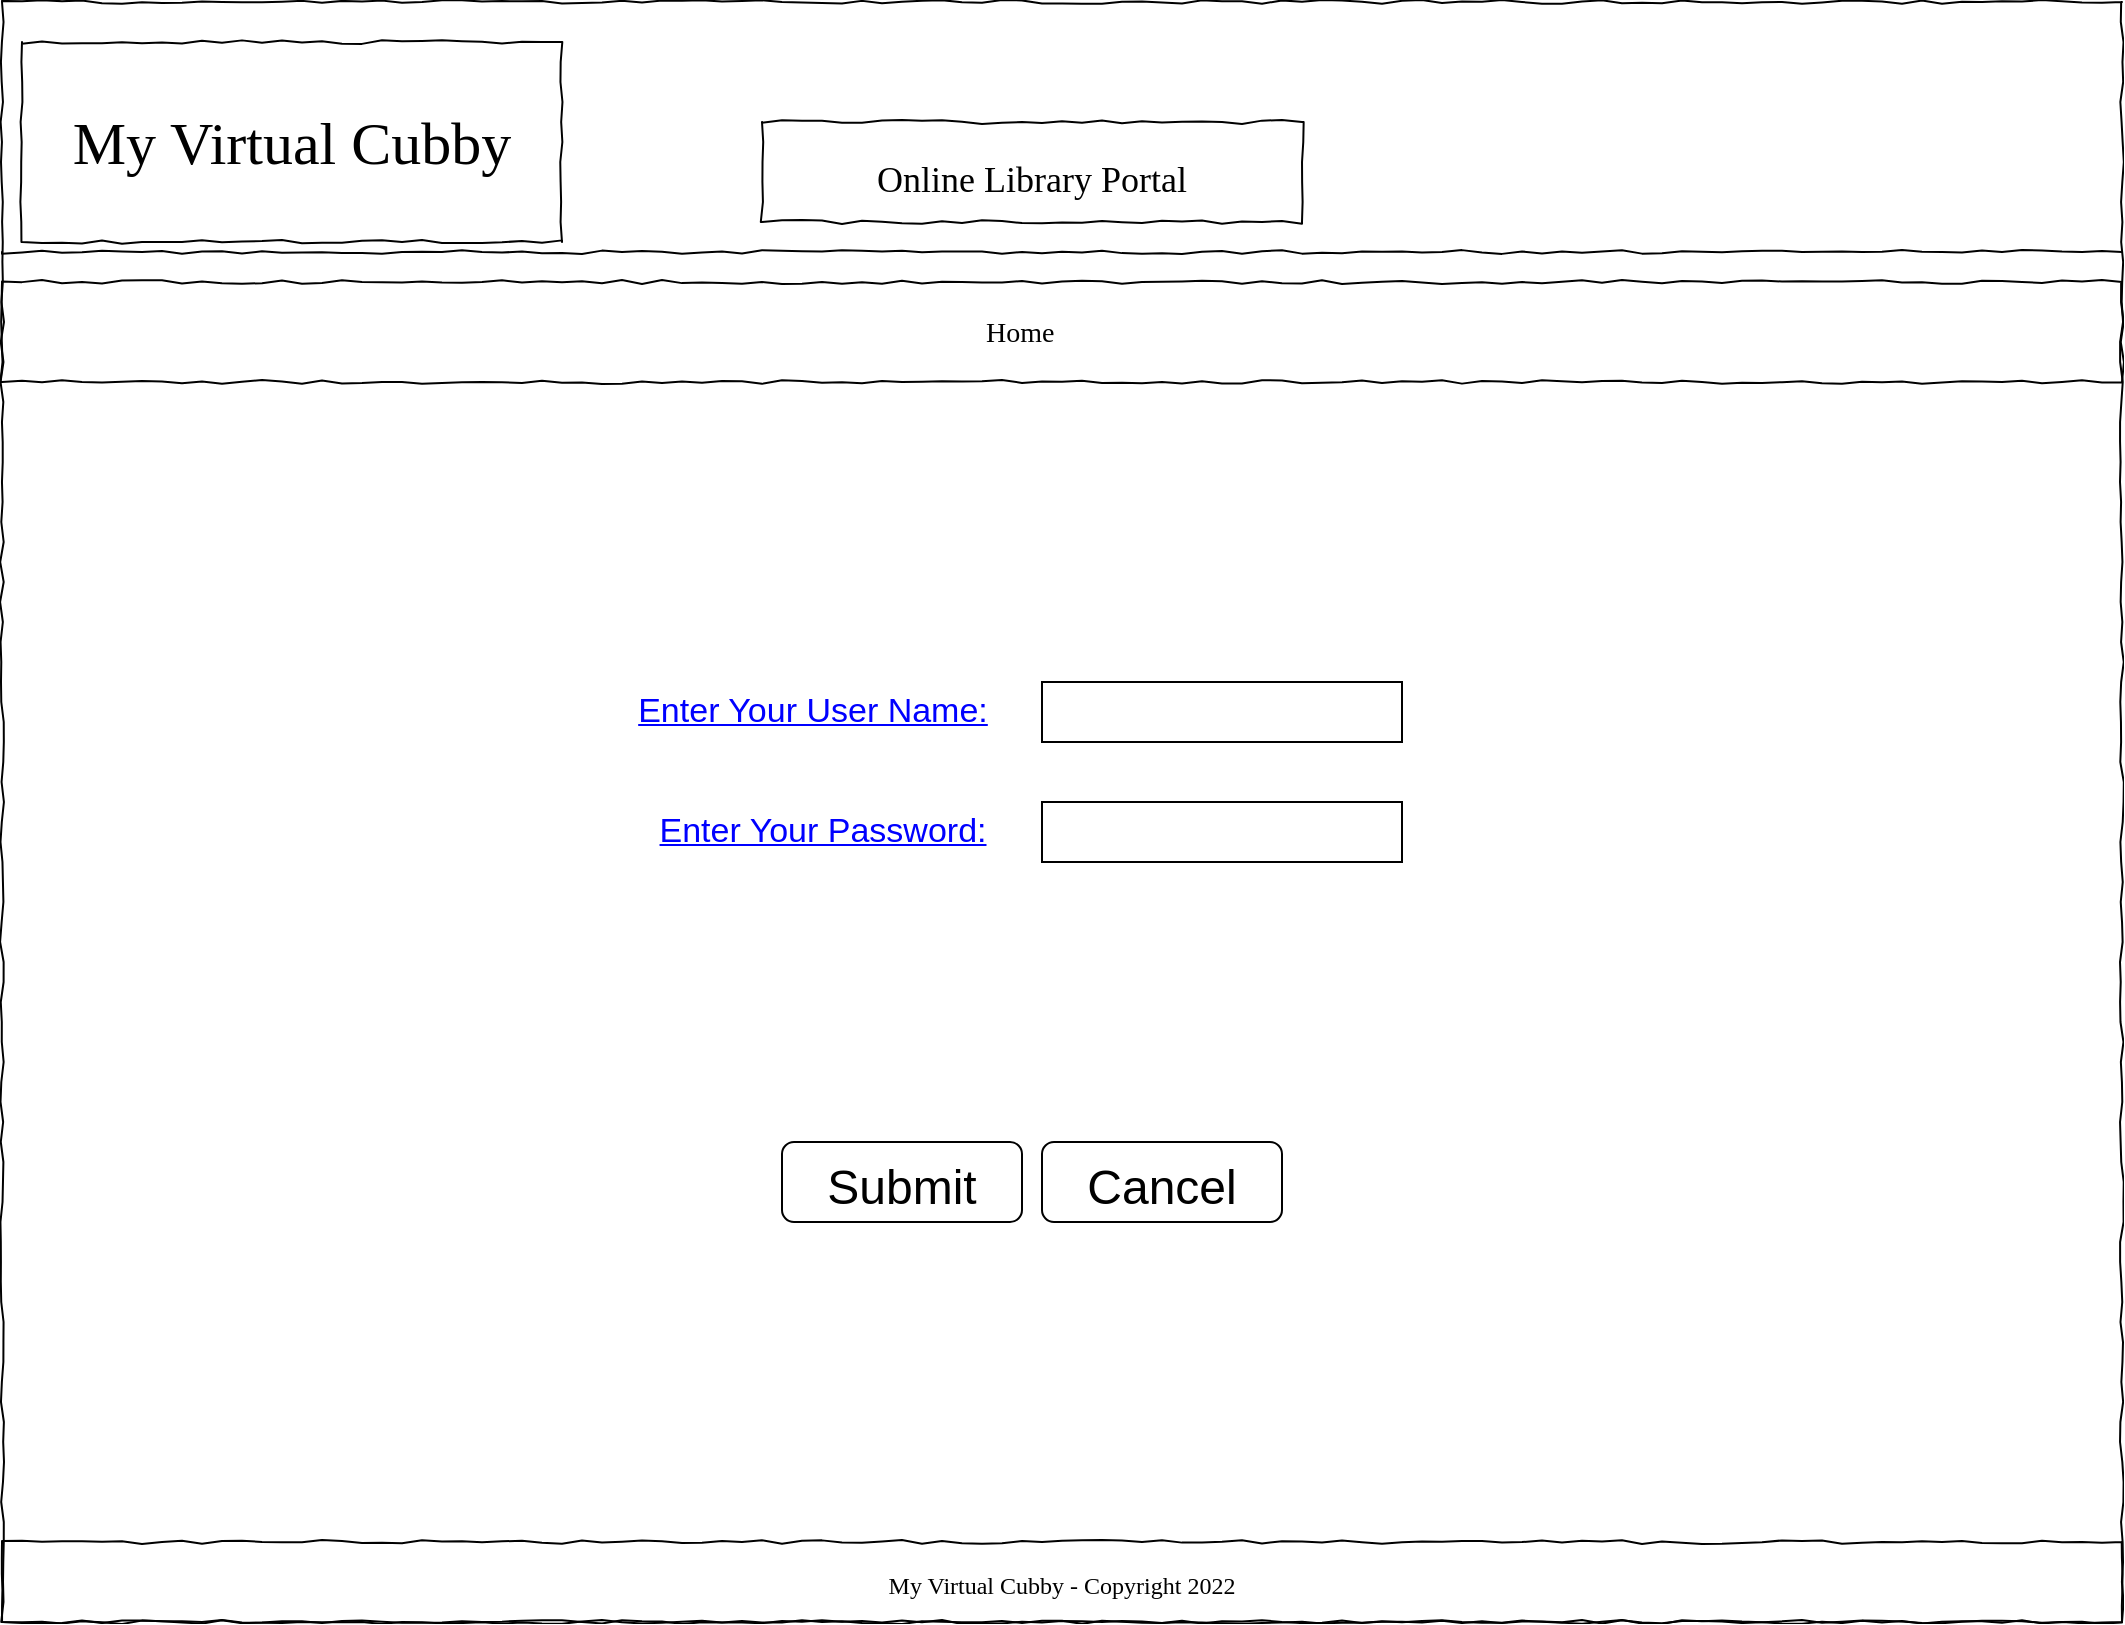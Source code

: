 <mxfile version="17.4.6" type="device"><diagram name="Page-1" id="03018318-947c-dd8e-b7a3-06fadd420f32"><mxGraphModel dx="1662" dy="800" grid="1" gridSize="10" guides="1" tooltips="1" connect="1" arrows="1" fold="1" page="1" pageScale="1" pageWidth="1100" pageHeight="850" background="none" math="0" shadow="0"><root><mxCell id="0"/><mxCell id="1" parent="0"/><mxCell id="677b7b8949515195-1" value="" style="whiteSpace=wrap;html=1;rounded=0;shadow=0;labelBackgroundColor=none;strokeColor=#000000;strokeWidth=1;fillColor=none;fontFamily=Verdana;fontSize=12;fontColor=#000000;align=center;comic=1;" parent="1" vertex="1"><mxGeometry x="20" y="20" width="1060" height="810" as="geometry"/></mxCell><mxCell id="677b7b8949515195-9" value="" style="line;strokeWidth=1;html=1;rounded=0;shadow=0;labelBackgroundColor=none;fillColor=none;fontFamily=Verdana;fontSize=14;fontColor=#000000;align=center;comic=1;" parent="1" vertex="1"><mxGeometry x="20" y="140" width="1060" height="10" as="geometry"/></mxCell><mxCell id="677b7b8949515195-10" value="" style="whiteSpace=wrap;html=1;rounded=0;shadow=0;labelBackgroundColor=none;strokeWidth=1;fillColor=none;fontFamily=Verdana;fontSize=12;align=center;comic=1;" parent="1" vertex="1"><mxGeometry x="20" y="160" width="1060" height="50" as="geometry"/></mxCell><mxCell id="677b7b8949515195-12" value="Home" style="text;html=1;points=[];align=left;verticalAlign=top;spacingTop=-4;fontSize=14;fontFamily=Verdana" parent="1" vertex="1"><mxGeometry x="510" y="175" width="60" height="20" as="geometry"/></mxCell><mxCell id="t87V0J3ZsOAjMrXgQ9Yu-1" value="&lt;span style=&quot;background-color: rgb(255 , 255 , 255)&quot;&gt;&lt;font style=&quot;font-size: 30px&quot;&gt;My Virtual Cubby&lt;/font&gt;&lt;/span&gt;" style="whiteSpace=wrap;html=1;rounded=0;shadow=0;labelBackgroundColor=none;strokeWidth=1;fontFamily=Verdana;fontSize=28;align=center;comic=1;" parent="1" vertex="1"><mxGeometry x="30" y="40" width="270" height="100" as="geometry"/></mxCell><mxCell id="t87V0J3ZsOAjMrXgQ9Yu-2" value="&lt;span style=&quot;background-color: rgb(255 , 255 , 255)&quot;&gt;&lt;font style=&quot;font-size: 18px&quot;&gt;Online Library Portal&lt;/font&gt;&lt;/span&gt;" style="whiteSpace=wrap;html=1;rounded=0;shadow=0;labelBackgroundColor=none;strokeWidth=1;fontFamily=Verdana;fontSize=28;align=center;comic=1;" parent="1" vertex="1"><mxGeometry x="400" y="80" width="270" height="50" as="geometry"/></mxCell><mxCell id="igD_RzY1Ayg6acb1koih-1" value="&lt;div style=&quot;text-align: justify&quot;&gt;My Virtual Cubby - Copyright 2022&lt;/div&gt;" style="whiteSpace=wrap;html=1;rounded=0;shadow=0;labelBackgroundColor=none;strokeWidth=1;fillColor=none;fontFamily=Verdana;fontSize=12;align=center;verticalAlign=top;spacing=10;comic=1;" parent="1" vertex="1"><mxGeometry x="20" y="790" width="1060" height="40" as="geometry"/></mxCell><mxCell id="Zs11-gT1OVksDuDVSpNf-1" value="" style="rounded=0;whiteSpace=wrap;html=1;labelBackgroundColor=#FFFFFF;fontSize=30;fontColor=#000000;" parent="1" vertex="1"><mxGeometry x="540" y="360" width="180" height="30" as="geometry"/></mxCell><mxCell id="Zs11-gT1OVksDuDVSpNf-2" value="Enter Your User Name:" style="strokeWidth=1;shadow=0;dashed=0;align=center;html=1;shape=mxgraph.mockup.text.alphanumeric;linkText=;html=1;fontStyle=4;fontSize=17;fontColor=#0000ff;labelBackgroundColor=#FFFFFF;" parent="1" vertex="1"><mxGeometry x="350" y="350" width="150" height="50" as="geometry"/></mxCell><mxCell id="Zs11-gT1OVksDuDVSpNf-3" value="Enter Your Password:" style="strokeWidth=1;shadow=0;dashed=0;align=center;html=1;shape=mxgraph.mockup.text.alphanumeric;linkText=;html=1;fontStyle=4;fontSize=17;fontColor=#0000ff;labelBackgroundColor=#FFFFFF;" parent="1" vertex="1"><mxGeometry x="340" y="410" width="180" height="50" as="geometry"/></mxCell><mxCell id="Zs11-gT1OVksDuDVSpNf-4" value="" style="rounded=0;whiteSpace=wrap;html=1;labelBackgroundColor=#FFFFFF;fontSize=30;fontColor=#000000;" parent="1" vertex="1"><mxGeometry x="540" y="420" width="180" height="30" as="geometry"/></mxCell><mxCell id="Zs11-gT1OVksDuDVSpNf-7" value="&lt;font style=&quot;font-size: 24px&quot;&gt;Submit&lt;/font&gt;" style="rounded=1;whiteSpace=wrap;html=1;labelBackgroundColor=#FFFFFF;fontSize=30;fontColor=#000000;" parent="1" vertex="1"><mxGeometry x="410" y="590" width="120" height="40" as="geometry"/></mxCell><mxCell id="Zs11-gT1OVksDuDVSpNf-8" value="&lt;font style=&quot;font-size: 24px&quot;&gt;Cancel&lt;/font&gt;" style="rounded=1;whiteSpace=wrap;html=1;labelBackgroundColor=#FFFFFF;fontSize=30;fontColor=#000000;" parent="1" vertex="1"><mxGeometry x="540" y="590" width="120" height="40" as="geometry"/></mxCell></root></mxGraphModel></diagram></mxfile>